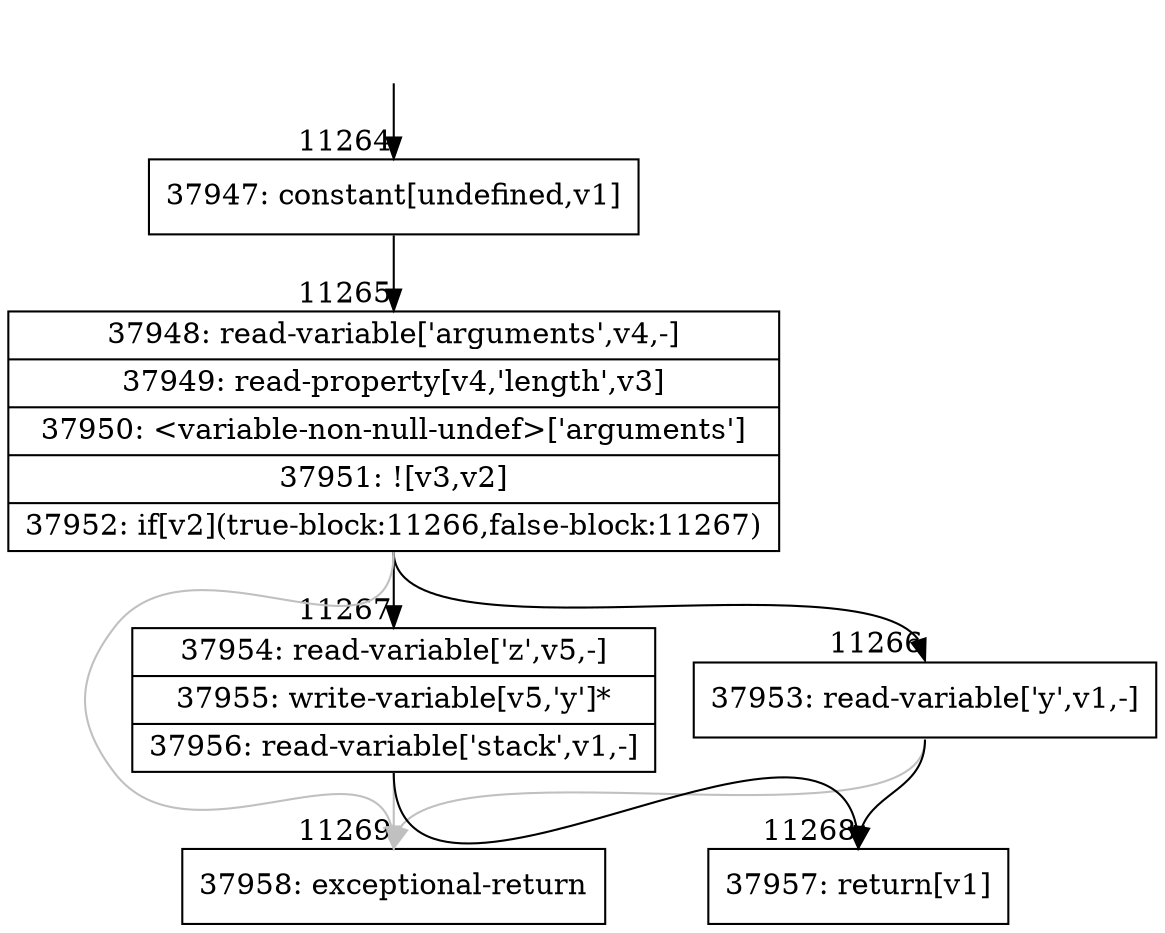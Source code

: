 digraph {
rankdir="TD"
BB_entry1038[shape=none,label=""];
BB_entry1038 -> BB11264 [tailport=s, headport=n, headlabel="    11264"]
BB11264 [shape=record label="{37947: constant[undefined,v1]}" ] 
BB11264 -> BB11265 [tailport=s, headport=n, headlabel="      11265"]
BB11265 [shape=record label="{37948: read-variable['arguments',v4,-]|37949: read-property[v4,'length',v3]|37950: \<variable-non-null-undef\>['arguments']|37951: ![v3,v2]|37952: if[v2](true-block:11266,false-block:11267)}" ] 
BB11265 -> BB11266 [tailport=s, headport=n, headlabel="      11266"]
BB11265 -> BB11267 [tailport=s, headport=n, headlabel="      11267"]
BB11265 -> BB11269 [tailport=s, headport=n, color=gray, headlabel="      11269"]
BB11266 [shape=record label="{37953: read-variable['y',v1,-]}" ] 
BB11266 -> BB11268 [tailport=s, headport=n, headlabel="      11268"]
BB11266 -> BB11269 [tailport=s, headport=n, color=gray]
BB11267 [shape=record label="{37954: read-variable['z',v5,-]|37955: write-variable[v5,'y']*|37956: read-variable['stack',v1,-]}" ] 
BB11267 -> BB11268 [tailport=s, headport=n]
BB11267 -> BB11269 [tailport=s, headport=n, color=gray]
BB11268 [shape=record label="{37957: return[v1]}" ] 
BB11269 [shape=record label="{37958: exceptional-return}" ] 
//#$~ 6698
}
